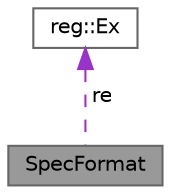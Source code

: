 digraph "SpecFormat"
{
 // INTERACTIVE_SVG=YES
 // LATEX_PDF_SIZE
  bgcolor="transparent";
  edge [fontname=Helvetica,fontsize=10,labelfontname=Helvetica,labelfontsize=10];
  node [fontname=Helvetica,fontsize=10,shape=box,height=0.2,width=0.4];
  Node1 [label="SpecFormat",height=0.2,width=0.4,color="gray40", fillcolor="grey60", style="filled", fontcolor="black",tooltip=" "];
  Node2 -> Node1 [dir="back",color="darkorchid3",style="dashed",label=" re" ];
  Node2 [label="reg::Ex",height=0.2,width=0.4,color="gray40", fillcolor="white", style="filled",URL="$d2/dd8/classreg_1_1_ex.html",tooltip="Class representing a regular expression."];
}
